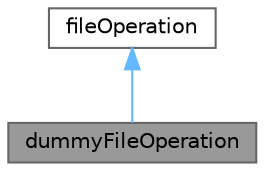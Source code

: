 digraph "dummyFileOperation"
{
 // LATEX_PDF_SIZE
  bgcolor="transparent";
  edge [fontname=Helvetica,fontsize=10,labelfontname=Helvetica,labelfontsize=10];
  node [fontname=Helvetica,fontsize=10,shape=box,height=0.2,width=0.4];
  Node1 [id="Node000001",label="dummyFileOperation",height=0.2,width=0.4,color="gray40", fillcolor="grey60", style="filled", fontcolor="black",tooltip="Dummy fileOperation, to be used as a placeholder for interfaces taking a reference to a fileOperation..."];
  Node2 -> Node1 [id="edge1_Node000001_Node000002",dir="back",color="steelblue1",style="solid",tooltip=" "];
  Node2 [id="Node000002",label="fileOperation",height=0.2,width=0.4,color="gray40", fillcolor="white", style="filled",URL="$classFoam_1_1fileOperation.html",tooltip="An encapsulation of filesystem-related operations."];
}
